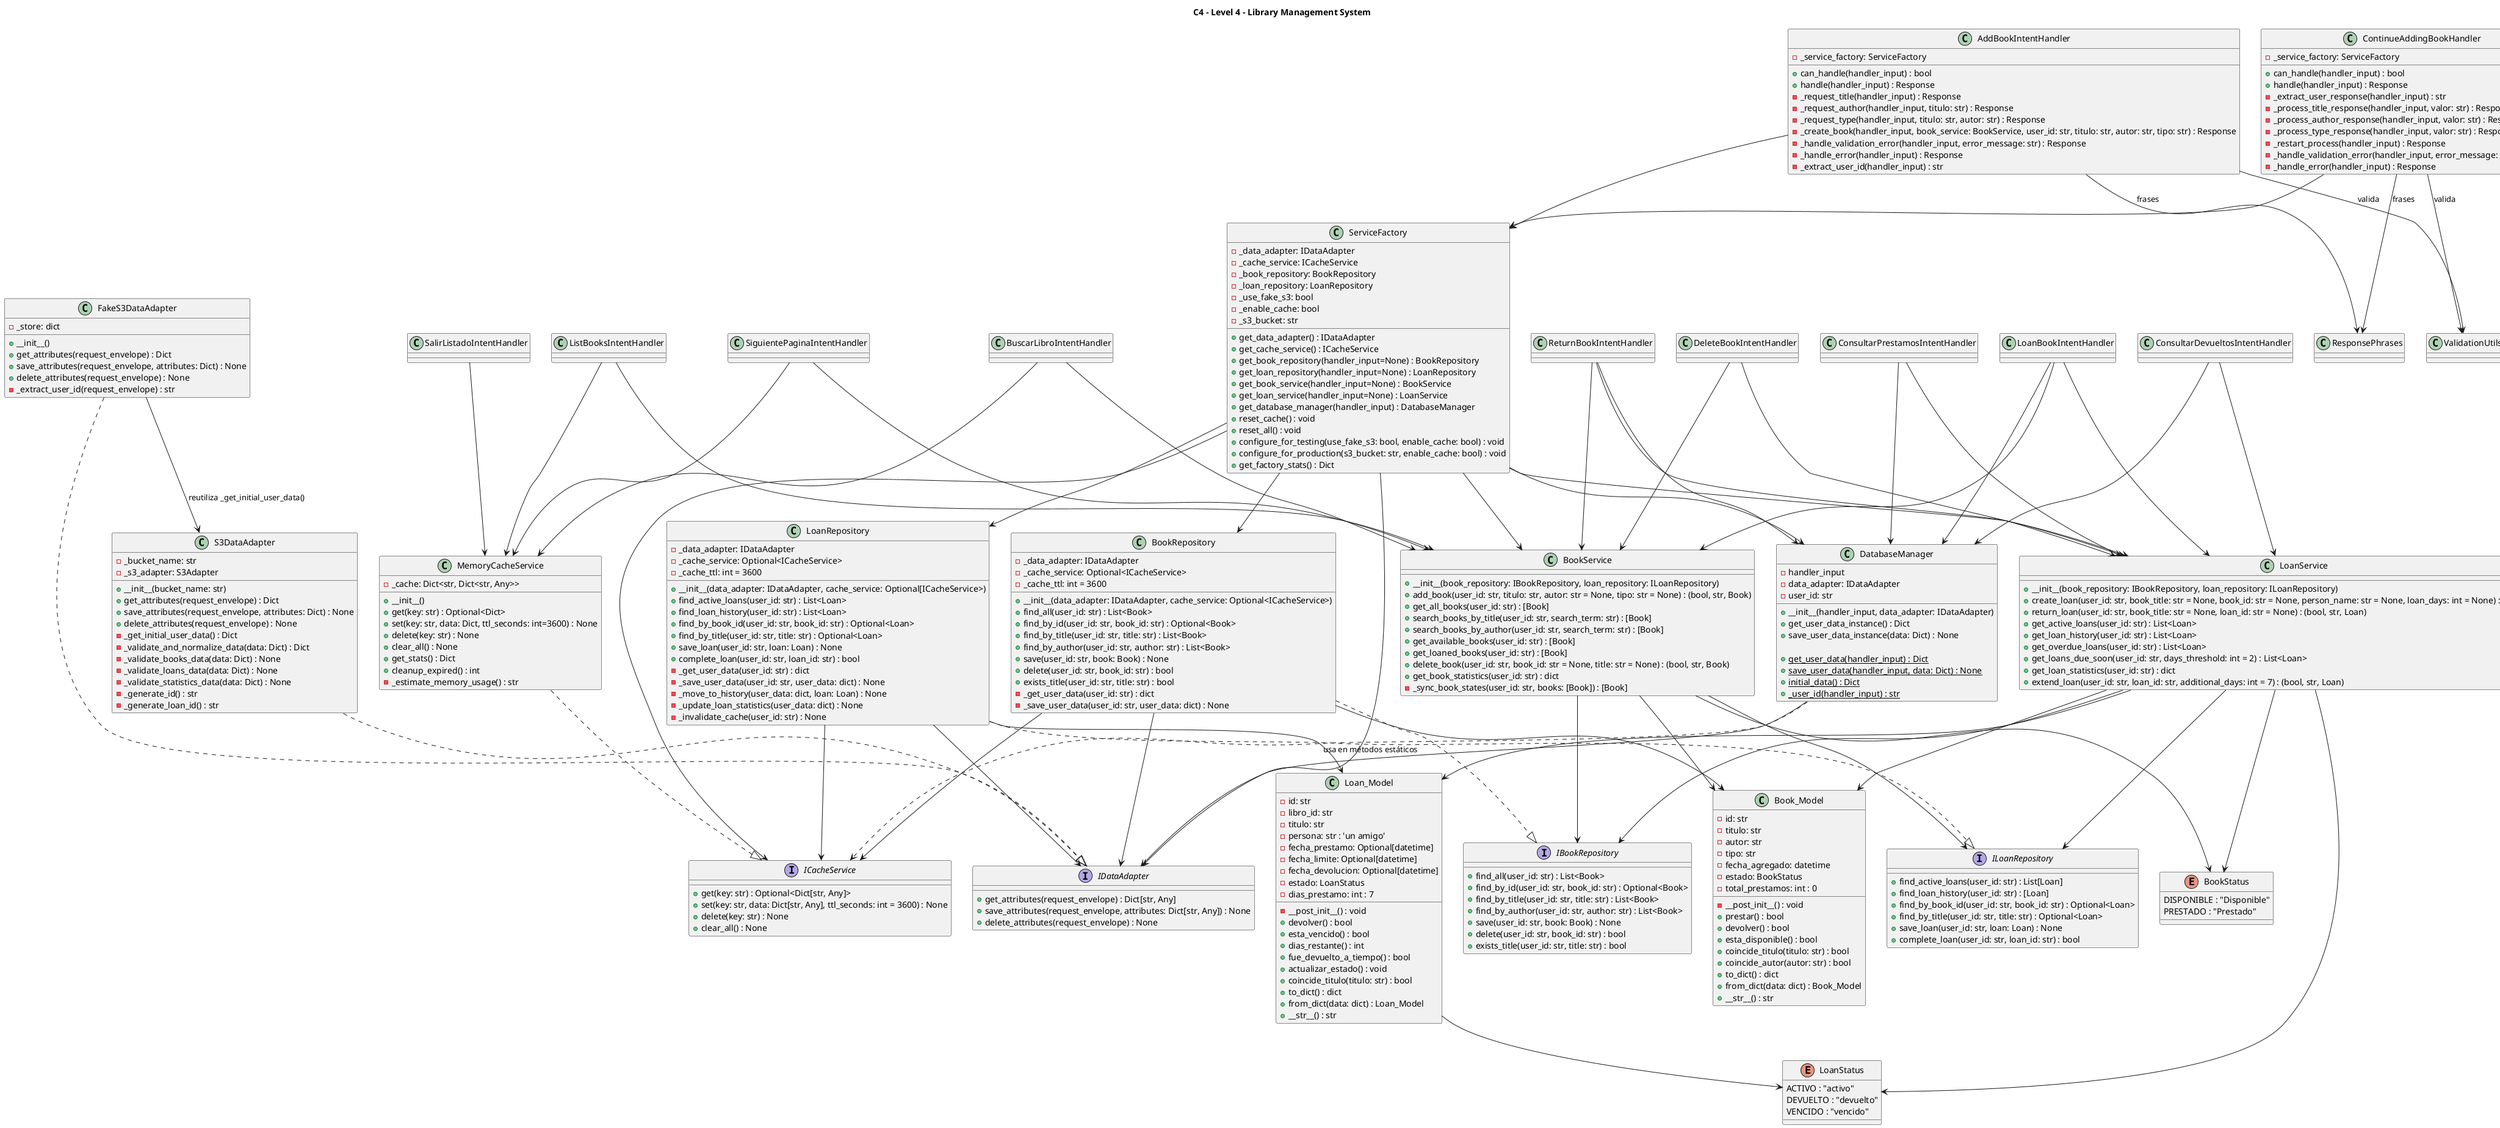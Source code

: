 @startuml  
title C4 - Level 4 - Library Management System

' ==================== ENUMS ====================
enum BookStatus {
    DISPONIBLE : "Disponible"
    PRESTADO : "Prestado"
}

enum LoanStatus {
    ACTIVO : "activo"
    DEVUELTO : "devuelto"
    VENCIDO : "vencido"
}

' ==================== DOMAIN MODELS ====================
class Book_Model {
    - id: str
    - titulo: str
    - autor: str 
    - tipo: str 
    - fecha_agregado: datetime
    - estado: BookStatus
    - total_prestamos: int : 0

    - __post_init__() : void
    + prestar() : bool
    + devolver() : bool
    + esta_disponible() : bool
    + coincide_titulo(titulo: str) : bool
    + coincide_autor(autor: str) : bool
    + to_dict() : dict
    + from_dict(data: dict) : Book_Model
    + __str__() : str
}

class Loan_Model {
    - id: str
    - libro_id: str
    - titulo: str
    - persona: str : 'un amigo'
    - fecha_prestamo: Optional[datetime] 
    - fecha_limite: Optional[datetime] 
    - fecha_devolucion: Optional[datetime]
    - estado: LoanStatus
    - dias_prestamo: int : 7

    - __post_init__() : void
    + devolver() : bool
    + esta_vencido() : bool
    + dias_restante() : int
    + fue_devuelto_a_tiempo() : bool
    + actualizar_estado() : void
    + coincide_titulo(titulo: str) : bool
    + to_dict() : dict
    + from_dict(data: dict) : Loan_Model
    + __str__() : str
}

' ==================== INTERFACES ====================
interface IDataAdapter {
  + get_attributes(request_envelope) : Dict[str, Any]
  + save_attributes(request_envelope, attributes: Dict[str, Any]) : None
  + delete_attributes(request_envelope) : None
}

interface IBookRepository {
  + find_all(user_id: str) : List<Book>
  + find_by_id(user_id: str, book_id: str) : Optional<Book>
  + find_by_title(user_id: str, title: str) : List<Book>
  + find_by_author(user_id: str, author: str) : List<Book>
  + save(user_id: str, book: Book) : None
  + delete(user_id: str, book_id: str) : bool
  + exists_title(user_id: str, title: str) : bool
}

interface ILoanRepository {
  + find_active_loans(user_id: str) : List[Loan]
  + find_loan_history(user_id: str) : [Loan]
  + find_by_book_id(user_id: str, book_id: str) : Optional<Loan>
  + find_by_title(user_id: str, title: str) : Optional<Loan>
  + save_loan(user_id: str, loan: Loan) : None
  + complete_loan(user_id: str, loan_id: str) : bool
}

interface ICacheService {
  + get(key: str) : Optional<Dict[str, Any]>
  + set(key: str, data: Dict[str, Any], ttl_seconds: int = 3600) : None
  + delete(key: str) : None
  + clear_all() : None
}

' ==================== DATA LAYER ====================
class S3DataAdapter {
  - _bucket_name: str
  - _s3_adapter: S3Adapter
  + __init__(bucket_name: str)
  + get_attributes(request_envelope) : Dict
  + save_attributes(request_envelope, attributes: Dict) : None
  + delete_attributes(request_envelope) : None
  - _get_initial_user_data() : Dict
  - _validate_and_normalize_data(data: Dict) : Dict
  - _validate_books_data(data: Dict) : None
  - _validate_loans_data(data: Dict) : None
  - _validate_statistics_data(data: Dict) : None
  - _generate_id() : str
  - _generate_loan_id() : str
}

class FakeS3DataAdapter {
  - _store: dict
  + __init__()
  + get_attributes(request_envelope) : Dict
  + save_attributes(request_envelope, attributes: Dict) : None
  + delete_attributes(request_envelope) : None
  - _extract_user_id(request_envelope) : str
}

class MemoryCacheService {
  - _cache: Dict<str, Dict<str, Any>>
  + __init__()
  + get(key: str) : Optional<Dict>
  + set(key: str, data: Dict, ttl_seconds: int=3600) : None
  + delete(key: str) : None
  + clear_all() : None
  + get_stats() : Dict
  + cleanup_expired() : int
  - _estimate_memory_usage() : str
}

' ==================== REPOSITORIES ====================
class BookRepository {
  - _data_adapter: IDataAdapter
  - _cache_service: Optional<ICacheService>
  - _cache_ttl: int = 3600

  + __init__(data_adapter: IDataAdapter, cache_service: Optional<ICacheService>)
  + find_all(user_id: str) : List<Book>
  + find_by_id(user_id: str, book_id: str) : Optional<Book>
  + find_by_title(user_id: str, title: str) : List<Book>
  + find_by_author(user_id: str, author: str) : List<Book>
  + save(user_id: str, book: Book) : None
  + delete(user_id: str, book_id: str) : bool
  + exists_title(user_id: str, title: str) : bool
  - _get_user_data(user_id: str) : dict
  - _save_user_data(user_id: str, user_data: dict) : None
}

class LoanRepository {
  - _data_adapter: IDataAdapter
  - _cache_service: Optional<ICacheService>
  - _cache_ttl: int = 3600

  + __init__(data_adapter: IDataAdapter, cache_service: Optional[ICacheService>)
  + find_active_loans(user_id: str) : List<Loan>
  + find_loan_history(user_id: str) : List<Loan>
  + find_by_book_id(user_id: str, book_id: str) : Optional<Loan>
  + find_by_title(user_id: str, title: str) : Optional<Loan>
  + save_loan(user_id: str, loan: Loan) : None
  + complete_loan(user_id: str, loan_id: str) : bool
  - _get_user_data(user_id: str) : dict
  - _save_user_data(user_id: str, user_data: dict) : None
  - _move_to_history(user_data: dict, loan: Loan) : None
  - _update_loan_statistics(user_data: dict) : None
  - _invalidate_cache(user_id: str) : None
}

' ==================== SERVICES ====================
class BookService {
  + __init__(book_repository: IBookRepository, loan_repository: ILoanRepository)
  + add_book(user_id: str, titulo: str, autor: str = None, tipo: str = None) : (bool, str, Book)
  + get_all_books(user_id: str) : [Book]
  + search_books_by_title(user_id: str, search_term: str) : [Book]
  + search_books_by_author(user_id: str, search_term: str) : [Book]
  + get_available_books(user_id: str) : [Book]
  + get_loaned_books(user_id: str) : [Book]
  + delete_book(user_id: str, book_id: str = None, title: str = None) : (bool, str, Book)
  + get_book_statistics(user_id: str) : dict
  - _sync_book_states(user_id: str, books: [Book]) : [Book]
}

class LoanService {
  + __init__(book_repository: IBookRepository, loan_repository: ILoanRepository)
  + create_loan(user_id: str, book_title: str = None, book_id: str = None, person_name: str = None, loan_days: int = None) : (bool, str, Loan)
  + return_loan(user_id: str, book_title: str = None, loan_id: str = None) : (bool, str, Loan)
  + get_active_loans(user_id: str) : List<Loan>
  + get_loan_history(user_id: str) : List<Loan>
  + get_overdue_loans(user_id: str) : List<Loan>
  + get_loans_due_soon(user_id: str, days_threshold: int = 2) : List<Loan>
  + get_loan_statistics(user_id: str) : dict
  + extend_loan(user_id: str, loan_id: str, additional_days: int = 7) : (bool, str, Loan)
}

' ==================== INFRASTRUCTURE ====================
class DatabaseManager {
  - handler_input
  - data_adapter: IDataAdapter
  - user_id: str
  
  + __init__(handler_input, data_adapter: IDataAdapter)
  + get_user_data_instance() : Dict
  + save_user_data_instance(data: Dict) : None
  
  + {static} get_user_data(handler_input) : Dict
  + {static} save_user_data(handler_input, data: Dict) : None
  + {static} initial_data() : Dict
  + {static} _user_id(handler_input) : str
}

class ServiceFactory {
  - _data_adapter: IDataAdapter
  - _cache_service: ICacheService
  - _book_repository: BookRepository
  - _loan_repository: LoanRepository
  - _use_fake_s3: bool
  - _enable_cache: bool
  - _s3_bucket: str

  + get_data_adapter() : IDataAdapter
  + get_cache_service() : ICacheService
  + get_book_repository(handler_input=None) : BookRepository
  + get_loan_repository(handler_input=None) : LoanRepository
  + get_book_service(handler_input=None) : BookService
  + get_loan_service(handler_input=None) : LoanService
  + get_database_manager(handler_input) : DatabaseManager
  + reset_cache() : void
  + reset_all() : void
  + configure_for_testing(use_fake_s3: bool, enable_cache: bool) : void
  + configure_for_production(s3_bucket: str, enable_cache: bool) : void
  + get_factory_stats() : Dict
}

' ==================== HANDLERS ====================


class AddBookIntentHandler {
  - _service_factory: ServiceFactory
  + can_handle(handler_input) : bool
  + handle(handler_input) : Response
  - _request_title(handler_input) : Response
  - _request_author(handler_input, titulo: str) : Response
  - _request_type(handler_input, titulo: str, autor: str) : Response
  - _create_book(handler_input, book_service: BookService, user_id: str, titulo: str, autor: str, tipo: str) : Response
  - _handle_validation_error(handler_input, error_message: str) : Response
  - _handle_error(handler_input) : Response
  - _extract_user_id(handler_input) : str
}

class ContinueAddingBookHandler {
  - _service_factory: ServiceFactory
  + can_handle(handler_input) : bool
  + handle(handler_input) : Response
  - _extract_user_response(handler_input) : str
  - _process_title_response(handler_input, valor: str) : Response
  - _process_author_response(handler_input, valor: str) : Response
  - _process_type_response(handler_input, valor: str) : Response
  - _restart_process(handler_input) : Response
  - _handle_validation_error(handler_input, error_message: str) : Response
  - _handle_error(handler_input) : Response
}

class ListBooksIntentHandler
class DeleteBookIntentHandler
class LoanBookIntentHandler
class ReturnBookIntentHandler
class ConsultarPrestamosIntentHandler
class ConsultarDevueltosIntentHandler
class BuscarLibroIntentHandler
class SiguientePaginaIntentHandler
class SalirListadoIntentHandler

' ==================== UTILITY CLASSES ====================
class ValidationUtils
class ResponsePhrases

' ==================== RELATIONSHIPS ====================

' Interface implementations
S3DataAdapter ..|> IDataAdapter
FakeS3DataAdapter ..|> IDataAdapter
MemoryCacheService ..|> ICacheService
BookRepository ..|> IBookRepository
LoanRepository ..|> ILoanRepository

' Repository dependencies
BookRepository --> IDataAdapter
BookRepository --> ICacheService
BookRepository --> Book_Model

LoanRepository --> IDataAdapter
LoanRepository --> ICacheService
LoanRepository --> Loan_Model

' Service dependencies
BookService --> IBookRepository
BookService --> ILoanRepository
BookService --> Book_Model
BookService --> BookStatus

LoanService --> IBookRepository
LoanService --> ILoanRepository
LoanService --> Book_Model
LoanService --> Loan_Model
LoanService --> BookStatus
LoanService --> LoanStatus

' Factory dependencies
ServiceFactory --> IDataAdapter
ServiceFactory --> ICacheService
ServiceFactory --> BookRepository
ServiceFactory --> LoanRepository
ServiceFactory --> BookService
ServiceFactory --> LoanService
ServiceFactory --> DatabaseManager

DatabaseManager --> IDataAdapter
DatabaseManager ..> ICacheService : "usa en métodos estáticos"

' Handler dependencies
AddBookIntentHandler --> ServiceFactory
ContinueAddingBookHandler --> ServiceFactory

AddBookIntentHandler --> ValidationUtils : valida
ContinueAddingBookHandler --> ValidationUtils : valida
AddBookIntentHandler --> ResponsePhrases : frases
ContinueAddingBookHandler --> ResponsePhrases : frases

' Handler-service relationships
ListBooksIntentHandler --> BookService
ListBooksIntentHandler --> MemoryCacheService
DeleteBookIntentHandler --> BookService
DeleteBookIntentHandler --> LoanService
LoanBookIntentHandler --> BookService
LoanBookIntentHandler --> LoanService
LoanBookIntentHandler --> DatabaseManager
ReturnBookIntentHandler --> BookService
ReturnBookIntentHandler --> LoanService
ReturnBookIntentHandler --> DatabaseManager
ConsultarPrestamosIntentHandler --> LoanService
ConsultarPrestamosIntentHandler --> DatabaseManager
ConsultarDevueltosIntentHandler --> LoanService
ConsultarDevueltosIntentHandler --> DatabaseManager
BuscarLibroIntentHandler --> BookService
BuscarLibroIntentHandler --> MemoryCacheService
SiguientePaginaIntentHandler --> BookService
SiguientePaginaIntentHandler --> MemoryCacheService
SalirListadoIntentHandler --> MemoryCacheService

' Model relationships
Loan_Model --> LoanStatus

' Data adapter relationship
FakeS3DataAdapter --> S3DataAdapter : reutiliza _get_initial_user_data()

@enduml